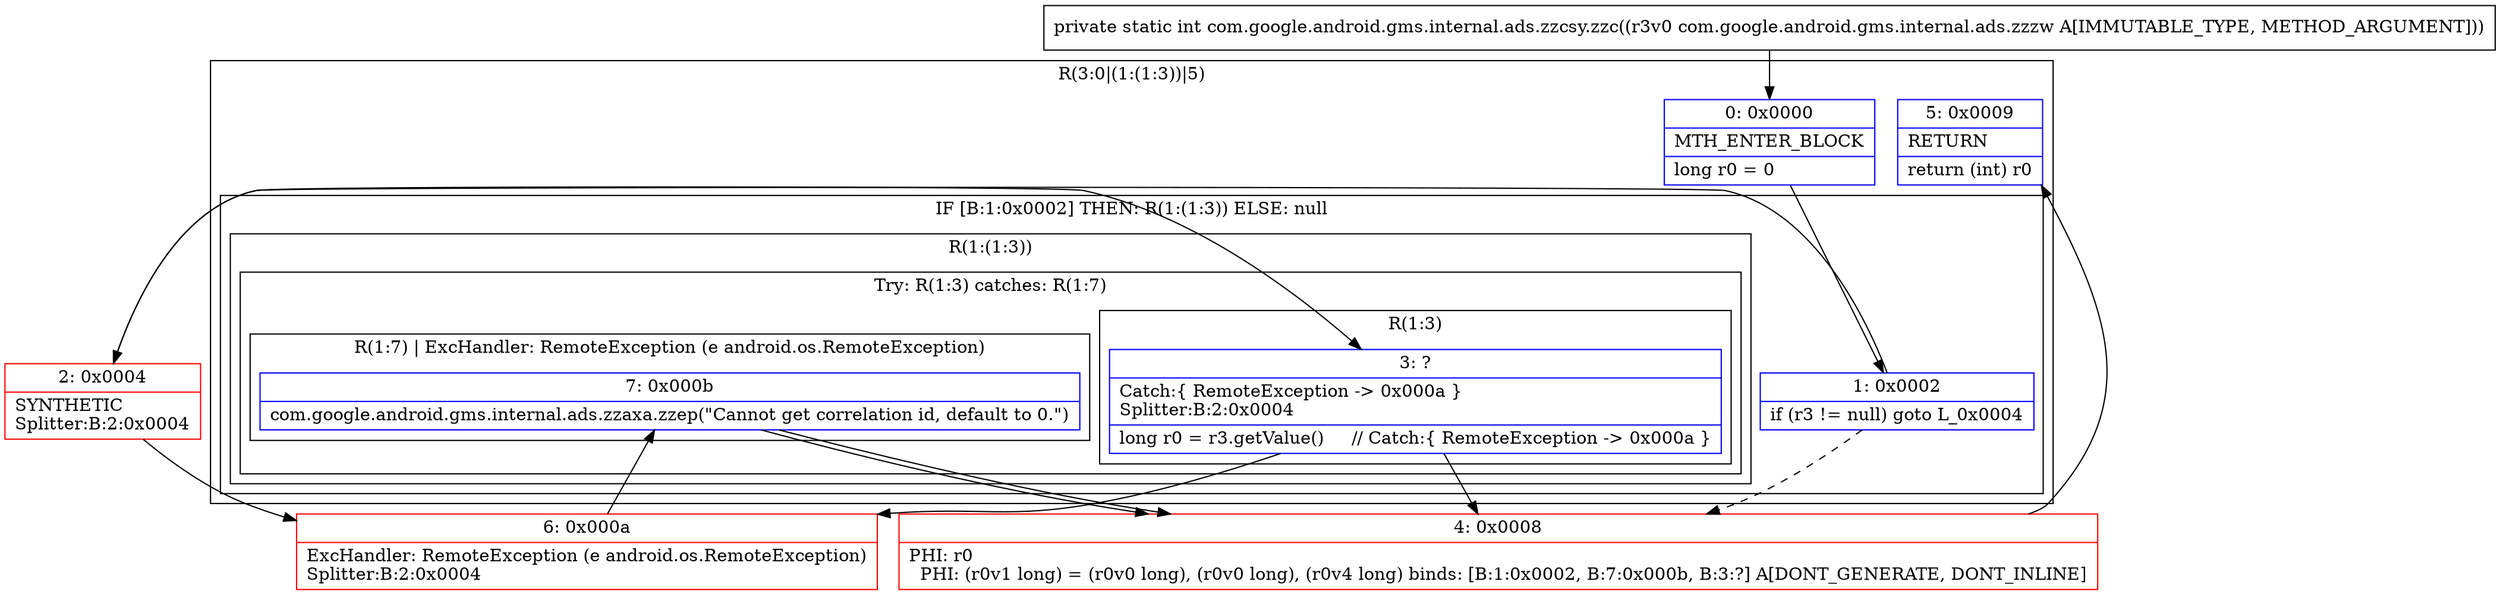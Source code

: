 digraph "CFG forcom.google.android.gms.internal.ads.zzcsy.zzc(Lcom\/google\/android\/gms\/internal\/ads\/zzzw;)I" {
subgraph cluster_Region_92255531 {
label = "R(3:0|(1:(1:3))|5)";
node [shape=record,color=blue];
Node_0 [shape=record,label="{0\:\ 0x0000|MTH_ENTER_BLOCK\l|long r0 = 0\l}"];
subgraph cluster_IfRegion_1106124256 {
label = "IF [B:1:0x0002] THEN: R(1:(1:3)) ELSE: null";
node [shape=record,color=blue];
Node_1 [shape=record,label="{1\:\ 0x0002|if (r3 != null) goto L_0x0004\l}"];
subgraph cluster_Region_968900123 {
label = "R(1:(1:3))";
node [shape=record,color=blue];
subgraph cluster_TryCatchRegion_1032199443 {
label = "Try: R(1:3) catches: R(1:7)";
node [shape=record,color=blue];
subgraph cluster_Region_645158614 {
label = "R(1:3)";
node [shape=record,color=blue];
Node_3 [shape=record,label="{3\:\ ?|Catch:\{ RemoteException \-\> 0x000a \}\lSplitter:B:2:0x0004\l|long r0 = r3.getValue()     \/\/ Catch:\{ RemoteException \-\> 0x000a \}\l}"];
}
subgraph cluster_Region_664599034 {
label = "R(1:7) | ExcHandler: RemoteException (e android.os.RemoteException)\l";
node [shape=record,color=blue];
Node_7 [shape=record,label="{7\:\ 0x000b|com.google.android.gms.internal.ads.zzaxa.zzep(\"Cannot get correlation id, default to 0.\")\l}"];
}
}
}
}
Node_5 [shape=record,label="{5\:\ 0x0009|RETURN\l|return (int) r0\l}"];
}
subgraph cluster_Region_664599034 {
label = "R(1:7) | ExcHandler: RemoteException (e android.os.RemoteException)\l";
node [shape=record,color=blue];
Node_7 [shape=record,label="{7\:\ 0x000b|com.google.android.gms.internal.ads.zzaxa.zzep(\"Cannot get correlation id, default to 0.\")\l}"];
}
Node_2 [shape=record,color=red,label="{2\:\ 0x0004|SYNTHETIC\lSplitter:B:2:0x0004\l}"];
Node_4 [shape=record,color=red,label="{4\:\ 0x0008|PHI: r0 \l  PHI: (r0v1 long) = (r0v0 long), (r0v0 long), (r0v4 long) binds: [B:1:0x0002, B:7:0x000b, B:3:?] A[DONT_GENERATE, DONT_INLINE]\l}"];
Node_6 [shape=record,color=red,label="{6\:\ 0x000a|ExcHandler: RemoteException (e android.os.RemoteException)\lSplitter:B:2:0x0004\l}"];
MethodNode[shape=record,label="{private static int com.google.android.gms.internal.ads.zzcsy.zzc((r3v0 com.google.android.gms.internal.ads.zzzw A[IMMUTABLE_TYPE, METHOD_ARGUMENT])) }"];
MethodNode -> Node_0;
Node_0 -> Node_1;
Node_1 -> Node_2;
Node_1 -> Node_4[style=dashed];
Node_3 -> Node_6;
Node_3 -> Node_4;
Node_7 -> Node_4;
Node_7 -> Node_4;
Node_2 -> Node_3;
Node_2 -> Node_6;
Node_4 -> Node_5;
Node_6 -> Node_7;
}

